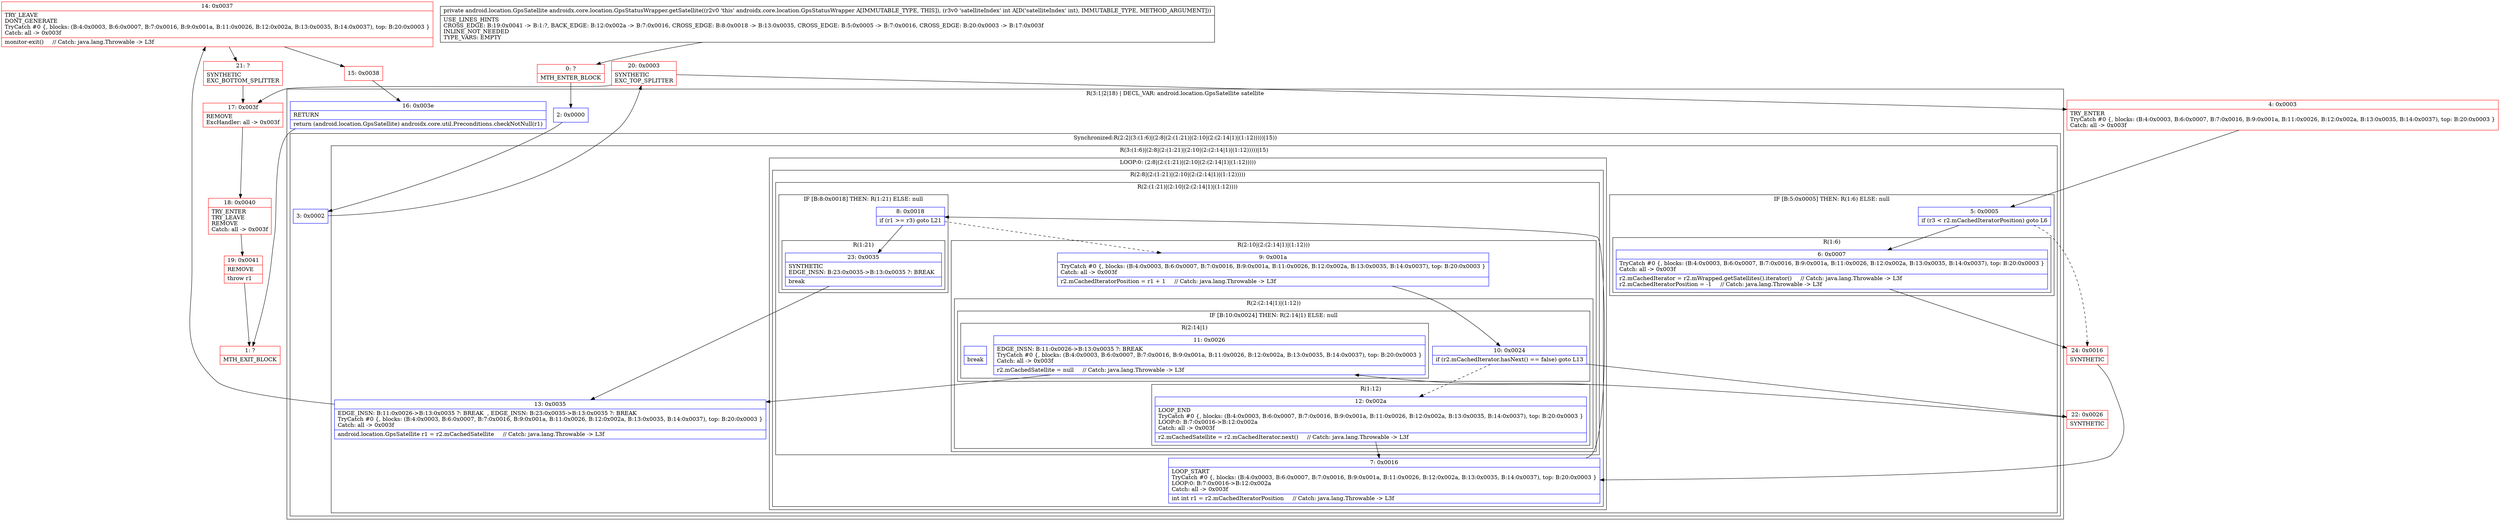 digraph "CFG forandroidx.core.location.GpsStatusWrapper.getSatellite(I)Landroid\/location\/GpsSatellite;" {
subgraph cluster_Region_369107626 {
label = "R(3:1|2|18) | DECL_VAR: android.location.GpsSatellite satellite\l";
node [shape=record,color=blue];
Node_2 [shape=record,label="{2\:\ 0x0000}"];
subgraph cluster_SynchronizedRegion_1858058697 {
label = "Synchronized:R(2:2|(3:(1:6)|(2:8|(2:(1:21)|(2:10|(2:(2:14|1)|(1:12)))))|15))";
node [shape=record,color=blue];
Node_3 [shape=record,label="{3\:\ 0x0002}"];
subgraph cluster_Region_1456581343 {
label = "R(3:(1:6)|(2:8|(2:(1:21)|(2:10|(2:(2:14|1)|(1:12)))))|15)";
node [shape=record,color=blue];
subgraph cluster_IfRegion_736801643 {
label = "IF [B:5:0x0005] THEN: R(1:6) ELSE: null";
node [shape=record,color=blue];
Node_5 [shape=record,label="{5\:\ 0x0005|if (r3 \< r2.mCachedIteratorPosition) goto L6\l}"];
subgraph cluster_Region_1842603791 {
label = "R(1:6)";
node [shape=record,color=blue];
Node_6 [shape=record,label="{6\:\ 0x0007|TryCatch #0 \{, blocks: (B:4:0x0003, B:6:0x0007, B:7:0x0016, B:9:0x001a, B:11:0x0026, B:12:0x002a, B:13:0x0035, B:14:0x0037), top: B:20:0x0003 \}\lCatch: all \-\> 0x003f\l|r2.mCachedIterator = r2.mWrapped.getSatellites().iterator()     \/\/ Catch: java.lang.Throwable \-\> L3f\lr2.mCachedIteratorPosition = \-1     \/\/ Catch: java.lang.Throwable \-\> L3f\l}"];
}
}
subgraph cluster_LoopRegion_1624402910 {
label = "LOOP:0: (2:8|(2:(1:21)|(2:10|(2:(2:14|1)|(1:12)))))";
node [shape=record,color=blue];
subgraph cluster_Region_118022956 {
label = "R(2:8|(2:(1:21)|(2:10|(2:(2:14|1)|(1:12)))))";
node [shape=record,color=blue];
Node_7 [shape=record,label="{7\:\ 0x0016|LOOP_START\lTryCatch #0 \{, blocks: (B:4:0x0003, B:6:0x0007, B:7:0x0016, B:9:0x001a, B:11:0x0026, B:12:0x002a, B:13:0x0035, B:14:0x0037), top: B:20:0x0003 \}\lLOOP:0: B:7:0x0016\-\>B:12:0x002a\lCatch: all \-\> 0x003f\l|int int r1 = r2.mCachedIteratorPosition     \/\/ Catch: java.lang.Throwable \-\> L3f\l}"];
subgraph cluster_Region_1940977660 {
label = "R(2:(1:21)|(2:10|(2:(2:14|1)|(1:12))))";
node [shape=record,color=blue];
subgraph cluster_IfRegion_864587318 {
label = "IF [B:8:0x0018] THEN: R(1:21) ELSE: null";
node [shape=record,color=blue];
Node_8 [shape=record,label="{8\:\ 0x0018|if (r1 \>= r3) goto L21\l}"];
subgraph cluster_Region_230650634 {
label = "R(1:21)";
node [shape=record,color=blue];
Node_23 [shape=record,label="{23\:\ 0x0035|SYNTHETIC\lEDGE_INSN: B:23:0x0035\-\>B:13:0x0035 ?: BREAK  \l|break\l}"];
}
}
subgraph cluster_Region_572539328 {
label = "R(2:10|(2:(2:14|1)|(1:12)))";
node [shape=record,color=blue];
Node_9 [shape=record,label="{9\:\ 0x001a|TryCatch #0 \{, blocks: (B:4:0x0003, B:6:0x0007, B:7:0x0016, B:9:0x001a, B:11:0x0026, B:12:0x002a, B:13:0x0035, B:14:0x0037), top: B:20:0x0003 \}\lCatch: all \-\> 0x003f\l|r2.mCachedIteratorPosition = r1 + 1     \/\/ Catch: java.lang.Throwable \-\> L3f\l}"];
subgraph cluster_Region_2141591085 {
label = "R(2:(2:14|1)|(1:12))";
node [shape=record,color=blue];
subgraph cluster_IfRegion_207163036 {
label = "IF [B:10:0x0024] THEN: R(2:14|1) ELSE: null";
node [shape=record,color=blue];
Node_10 [shape=record,label="{10\:\ 0x0024|if (r2.mCachedIterator.hasNext() == false) goto L13\l}"];
subgraph cluster_Region_2015500284 {
label = "R(2:14|1)";
node [shape=record,color=blue];
Node_11 [shape=record,label="{11\:\ 0x0026|EDGE_INSN: B:11:0x0026\-\>B:13:0x0035 ?: BREAK  \lTryCatch #0 \{, blocks: (B:4:0x0003, B:6:0x0007, B:7:0x0016, B:9:0x001a, B:11:0x0026, B:12:0x002a, B:13:0x0035, B:14:0x0037), top: B:20:0x0003 \}\lCatch: all \-\> 0x003f\l|r2.mCachedSatellite = null     \/\/ Catch: java.lang.Throwable \-\> L3f\l}"];
Node_InsnContainer_242425041 [shape=record,label="{|break\l}"];
}
}
subgraph cluster_Region_1093366860 {
label = "R(1:12)";
node [shape=record,color=blue];
Node_12 [shape=record,label="{12\:\ 0x002a|LOOP_END\lTryCatch #0 \{, blocks: (B:4:0x0003, B:6:0x0007, B:7:0x0016, B:9:0x001a, B:11:0x0026, B:12:0x002a, B:13:0x0035, B:14:0x0037), top: B:20:0x0003 \}\lLOOP:0: B:7:0x0016\-\>B:12:0x002a\lCatch: all \-\> 0x003f\l|r2.mCachedSatellite = r2.mCachedIterator.next()     \/\/ Catch: java.lang.Throwable \-\> L3f\l}"];
}
}
}
}
}
}
Node_13 [shape=record,label="{13\:\ 0x0035|EDGE_INSN: B:11:0x0026\-\>B:13:0x0035 ?: BREAK  , EDGE_INSN: B:23:0x0035\-\>B:13:0x0035 ?: BREAK  \lTryCatch #0 \{, blocks: (B:4:0x0003, B:6:0x0007, B:7:0x0016, B:9:0x001a, B:11:0x0026, B:12:0x002a, B:13:0x0035, B:14:0x0037), top: B:20:0x0003 \}\lCatch: all \-\> 0x003f\l|android.location.GpsSatellite r1 = r2.mCachedSatellite     \/\/ Catch: java.lang.Throwable \-\> L3f\l}"];
}
}
Node_16 [shape=record,label="{16\:\ 0x003e|RETURN\l|return (android.location.GpsSatellite) androidx.core.util.Preconditions.checkNotNull(r1)\l}"];
}
Node_0 [shape=record,color=red,label="{0\:\ ?|MTH_ENTER_BLOCK\l}"];
Node_20 [shape=record,color=red,label="{20\:\ 0x0003|SYNTHETIC\lEXC_TOP_SPLITTER\l}"];
Node_4 [shape=record,color=red,label="{4\:\ 0x0003|TRY_ENTER\lTryCatch #0 \{, blocks: (B:4:0x0003, B:6:0x0007, B:7:0x0016, B:9:0x001a, B:11:0x0026, B:12:0x002a, B:13:0x0035, B:14:0x0037), top: B:20:0x0003 \}\lCatch: all \-\> 0x003f\l}"];
Node_24 [shape=record,color=red,label="{24\:\ 0x0016|SYNTHETIC\l}"];
Node_22 [shape=record,color=red,label="{22\:\ 0x0026|SYNTHETIC\l}"];
Node_14 [shape=record,color=red,label="{14\:\ 0x0037|TRY_LEAVE\lDONT_GENERATE\lTryCatch #0 \{, blocks: (B:4:0x0003, B:6:0x0007, B:7:0x0016, B:9:0x001a, B:11:0x0026, B:12:0x002a, B:13:0x0035, B:14:0x0037), top: B:20:0x0003 \}\lCatch: all \-\> 0x003f\l|monitor\-exit()     \/\/ Catch: java.lang.Throwable \-\> L3f\l}"];
Node_15 [shape=record,color=red,label="{15\:\ 0x0038}"];
Node_1 [shape=record,color=red,label="{1\:\ ?|MTH_EXIT_BLOCK\l}"];
Node_21 [shape=record,color=red,label="{21\:\ ?|SYNTHETIC\lEXC_BOTTOM_SPLITTER\l}"];
Node_17 [shape=record,color=red,label="{17\:\ 0x003f|REMOVE\lExcHandler: all \-\> 0x003f\l}"];
Node_18 [shape=record,color=red,label="{18\:\ 0x0040|TRY_ENTER\lTRY_LEAVE\lREMOVE\lCatch: all \-\> 0x003f\l}"];
Node_19 [shape=record,color=red,label="{19\:\ 0x0041|REMOVE\l|throw r1\l}"];
MethodNode[shape=record,label="{private android.location.GpsSatellite androidx.core.location.GpsStatusWrapper.getSatellite((r2v0 'this' androidx.core.location.GpsStatusWrapper A[IMMUTABLE_TYPE, THIS]), (r3v0 'satelliteIndex' int A[D('satelliteIndex' int), IMMUTABLE_TYPE, METHOD_ARGUMENT]))  | USE_LINES_HINTS\lCROSS_EDGE: B:19:0x0041 \-\> B:1:?, BACK_EDGE: B:12:0x002a \-\> B:7:0x0016, CROSS_EDGE: B:8:0x0018 \-\> B:13:0x0035, CROSS_EDGE: B:5:0x0005 \-\> B:7:0x0016, CROSS_EDGE: B:20:0x0003 \-\> B:17:0x003f\lINLINE_NOT_NEEDED\lTYPE_VARS: EMPTY\l}"];
MethodNode -> Node_0;Node_2 -> Node_3;
Node_3 -> Node_20;
Node_5 -> Node_6;
Node_5 -> Node_24[style=dashed];
Node_6 -> Node_24;
Node_7 -> Node_8;
Node_8 -> Node_9[style=dashed];
Node_8 -> Node_23;
Node_23 -> Node_13;
Node_9 -> Node_10;
Node_10 -> Node_12[style=dashed];
Node_10 -> Node_22;
Node_11 -> Node_13;
Node_12 -> Node_7;
Node_13 -> Node_14;
Node_16 -> Node_1;
Node_0 -> Node_2;
Node_20 -> Node_4;
Node_20 -> Node_17;
Node_4 -> Node_5;
Node_24 -> Node_7;
Node_22 -> Node_11;
Node_14 -> Node_15;
Node_14 -> Node_21;
Node_15 -> Node_16;
Node_21 -> Node_17;
Node_17 -> Node_18;
Node_18 -> Node_19;
Node_19 -> Node_1;
}


